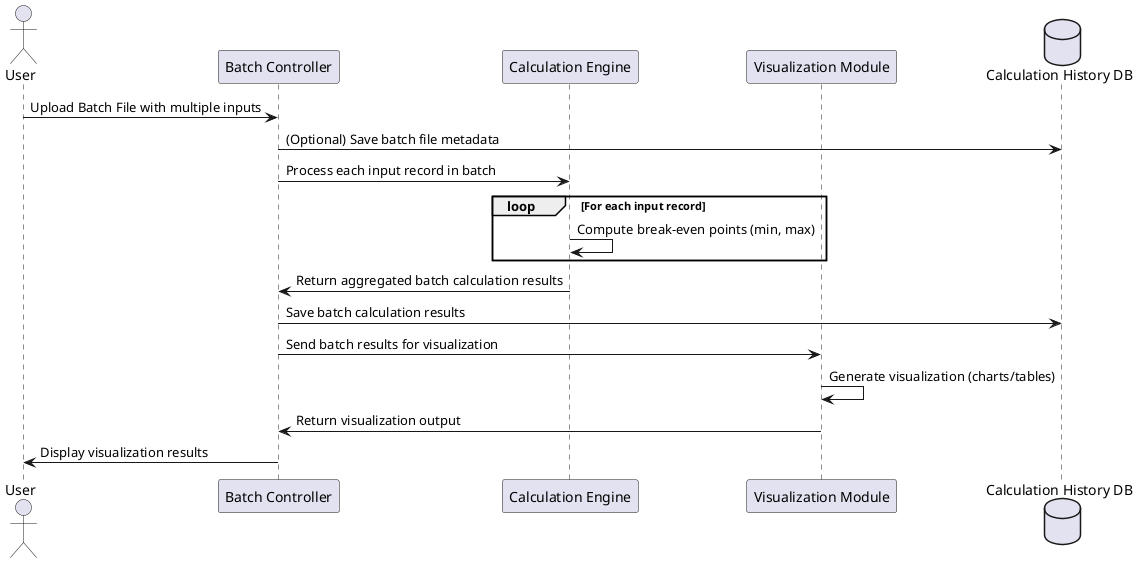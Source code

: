 @startuml
actor User
participant "Batch Controller" as BC
participant "Calculation Engine" as CE
participant "Visualization Module" as VM
database "Calculation History DB" as DB

User -> BC: Upload Batch File with multiple inputs
BC -> DB: (Optional) Save batch file metadata
BC -> CE: Process each input record in batch
loop For each input record
    CE -> CE: Compute break-even points (min, max)
end
CE -> BC: Return aggregated batch calculation results
BC -> DB: Save batch calculation results
BC -> VM: Send batch results for visualization
VM -> VM: Generate visualization (charts/tables)
VM -> BC: Return visualization output
BC -> User: Display visualization results

@enduml
